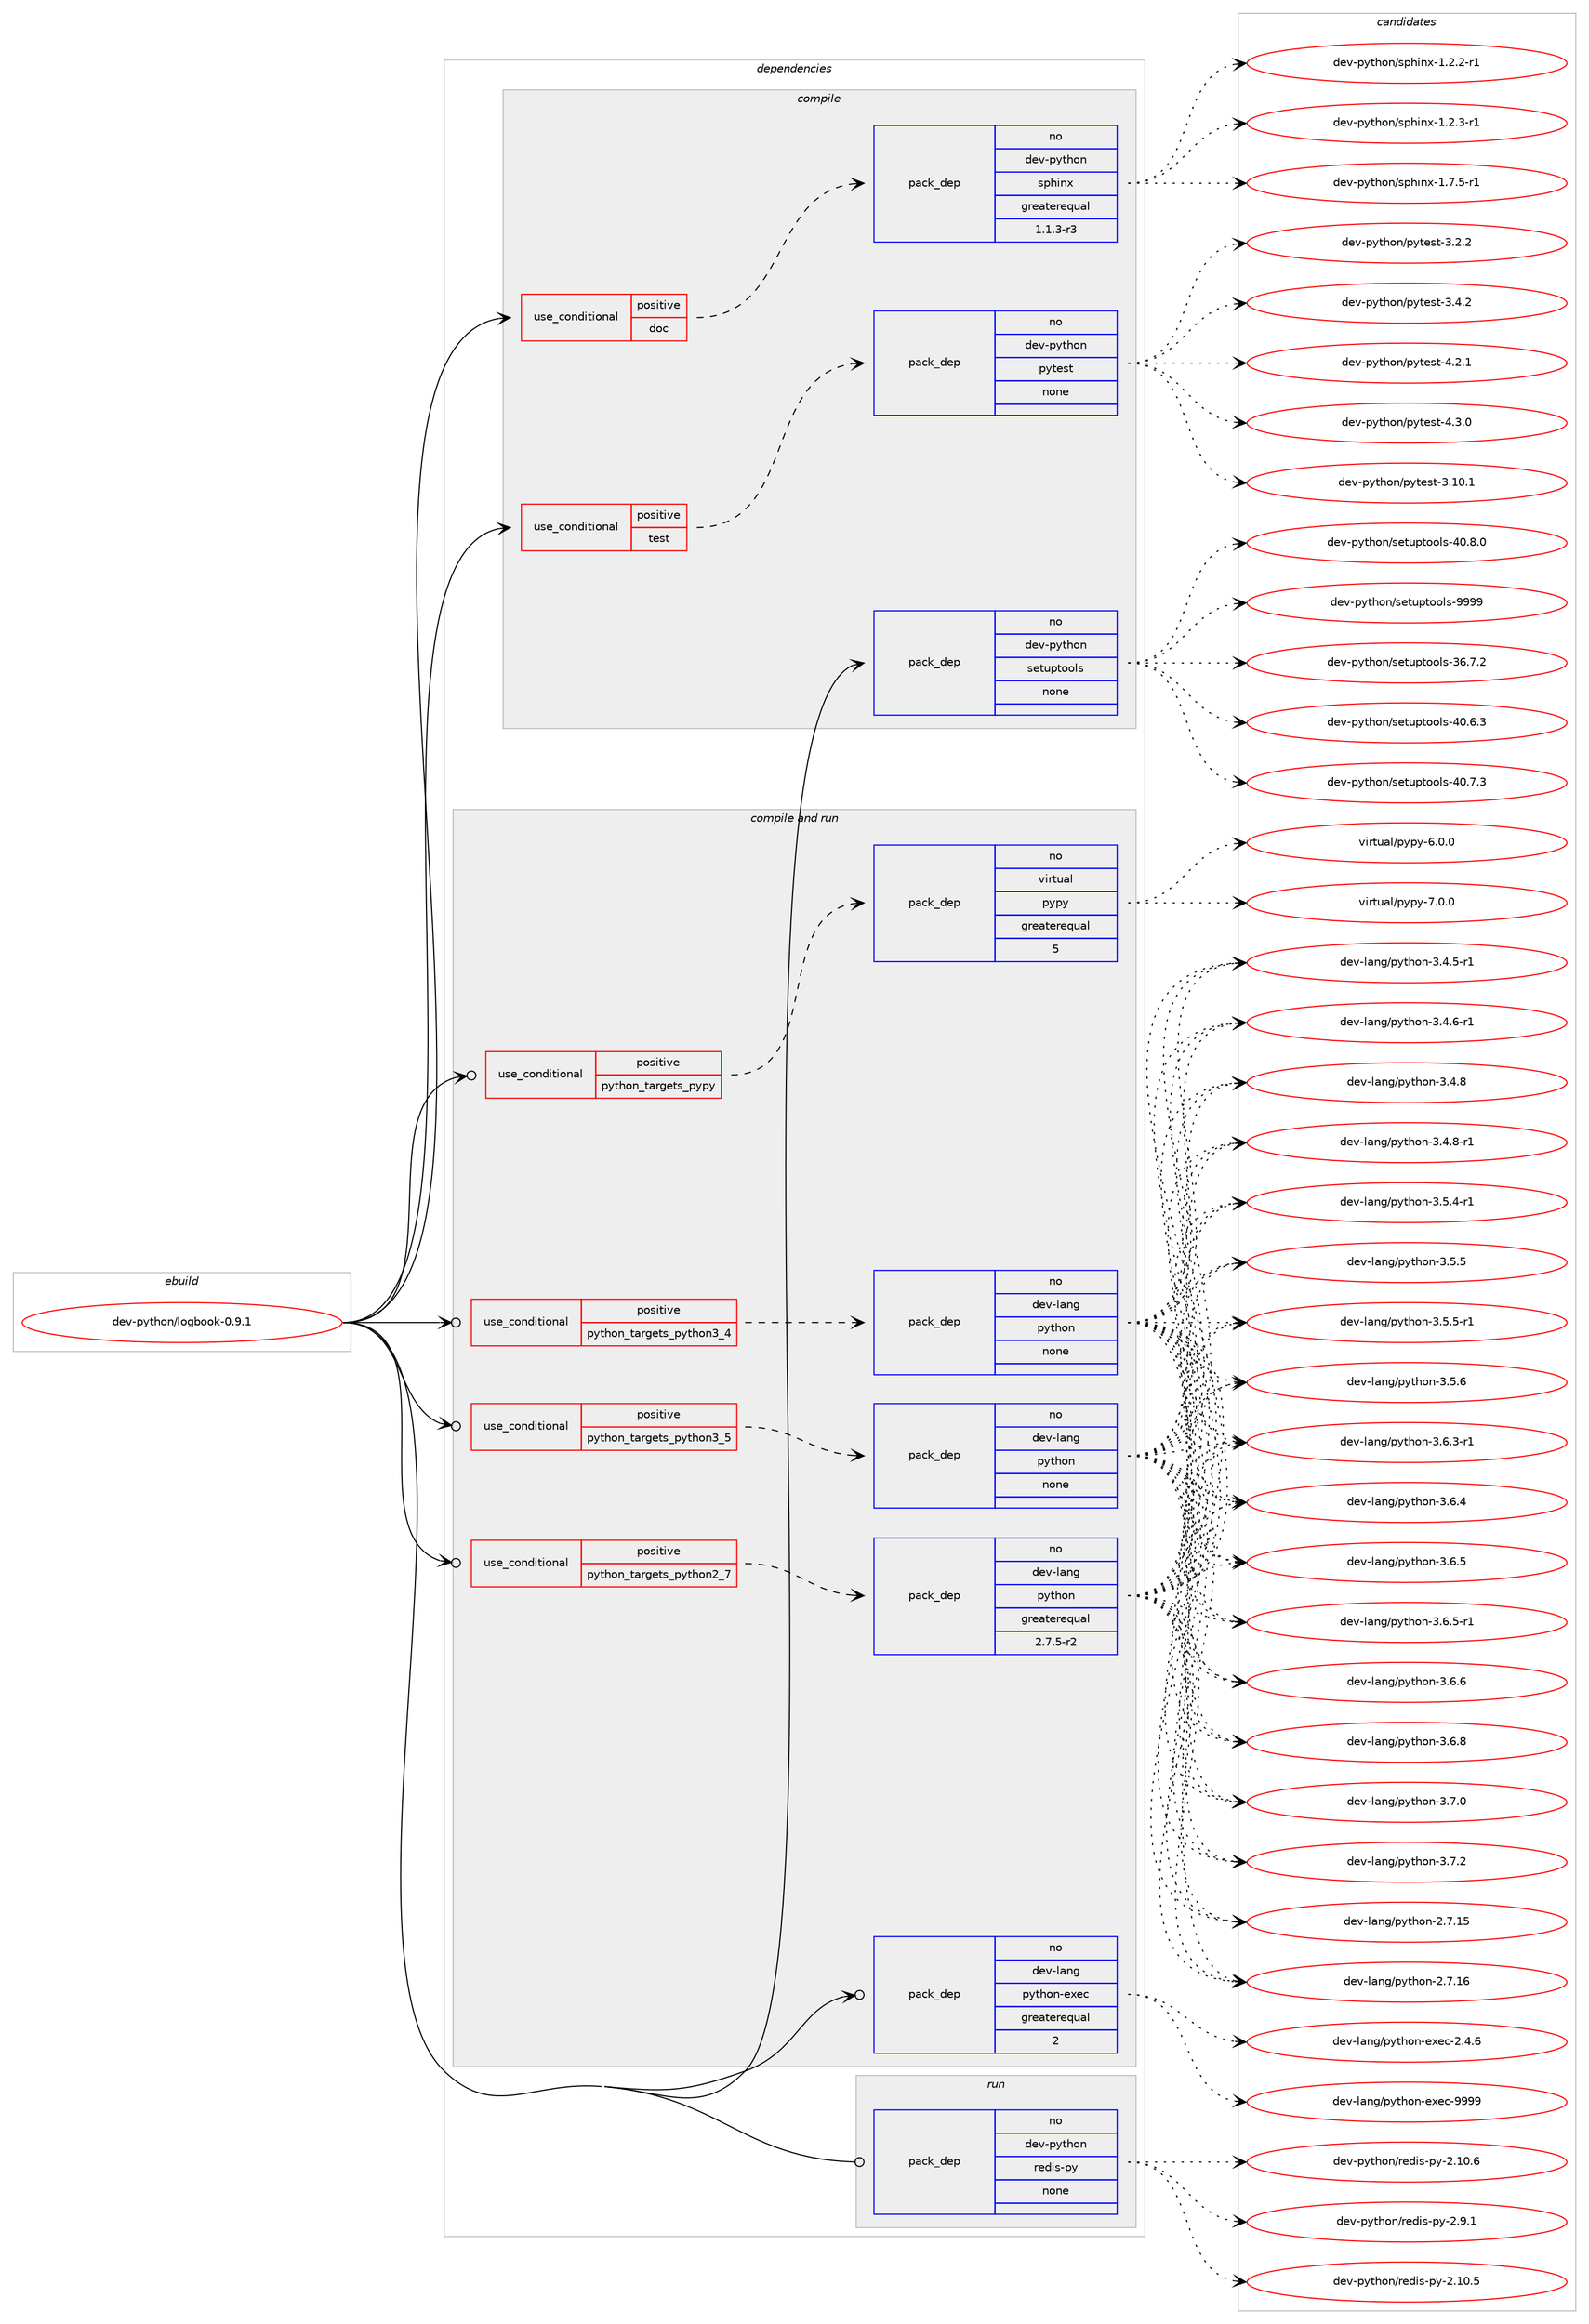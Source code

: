 digraph prolog {

# *************
# Graph options
# *************

newrank=true;
concentrate=true;
compound=true;
graph [rankdir=LR,fontname=Helvetica,fontsize=10,ranksep=1.5];#, ranksep=2.5, nodesep=0.2];
edge  [arrowhead=vee];
node  [fontname=Helvetica,fontsize=10];

# **********
# The ebuild
# **********

subgraph cluster_leftcol {
color=gray;
rank=same;
label=<<i>ebuild</i>>;
id [label="dev-python/logbook-0.9.1", color=red, width=4, href="../dev-python/logbook-0.9.1.svg"];
}

# ****************
# The dependencies
# ****************

subgraph cluster_midcol {
color=gray;
label=<<i>dependencies</i>>;
subgraph cluster_compile {
fillcolor="#eeeeee";
style=filled;
label=<<i>compile</i>>;
subgraph cond377071 {
dependency1417661 [label=<<TABLE BORDER="0" CELLBORDER="1" CELLSPACING="0" CELLPADDING="4"><TR><TD ROWSPAN="3" CELLPADDING="10">use_conditional</TD></TR><TR><TD>positive</TD></TR><TR><TD>doc</TD></TR></TABLE>>, shape=none, color=red];
subgraph pack1017317 {
dependency1417662 [label=<<TABLE BORDER="0" CELLBORDER="1" CELLSPACING="0" CELLPADDING="4" WIDTH="220"><TR><TD ROWSPAN="6" CELLPADDING="30">pack_dep</TD></TR><TR><TD WIDTH="110">no</TD></TR><TR><TD>dev-python</TD></TR><TR><TD>sphinx</TD></TR><TR><TD>greaterequal</TD></TR><TR><TD>1.1.3-r3</TD></TR></TABLE>>, shape=none, color=blue];
}
dependency1417661:e -> dependency1417662:w [weight=20,style="dashed",arrowhead="vee"];
}
id:e -> dependency1417661:w [weight=20,style="solid",arrowhead="vee"];
subgraph cond377072 {
dependency1417663 [label=<<TABLE BORDER="0" CELLBORDER="1" CELLSPACING="0" CELLPADDING="4"><TR><TD ROWSPAN="3" CELLPADDING="10">use_conditional</TD></TR><TR><TD>positive</TD></TR><TR><TD>test</TD></TR></TABLE>>, shape=none, color=red];
subgraph pack1017318 {
dependency1417664 [label=<<TABLE BORDER="0" CELLBORDER="1" CELLSPACING="0" CELLPADDING="4" WIDTH="220"><TR><TD ROWSPAN="6" CELLPADDING="30">pack_dep</TD></TR><TR><TD WIDTH="110">no</TD></TR><TR><TD>dev-python</TD></TR><TR><TD>pytest</TD></TR><TR><TD>none</TD></TR><TR><TD></TD></TR></TABLE>>, shape=none, color=blue];
}
dependency1417663:e -> dependency1417664:w [weight=20,style="dashed",arrowhead="vee"];
}
id:e -> dependency1417663:w [weight=20,style="solid",arrowhead="vee"];
subgraph pack1017319 {
dependency1417665 [label=<<TABLE BORDER="0" CELLBORDER="1" CELLSPACING="0" CELLPADDING="4" WIDTH="220"><TR><TD ROWSPAN="6" CELLPADDING="30">pack_dep</TD></TR><TR><TD WIDTH="110">no</TD></TR><TR><TD>dev-python</TD></TR><TR><TD>setuptools</TD></TR><TR><TD>none</TD></TR><TR><TD></TD></TR></TABLE>>, shape=none, color=blue];
}
id:e -> dependency1417665:w [weight=20,style="solid",arrowhead="vee"];
}
subgraph cluster_compileandrun {
fillcolor="#eeeeee";
style=filled;
label=<<i>compile and run</i>>;
subgraph cond377073 {
dependency1417666 [label=<<TABLE BORDER="0" CELLBORDER="1" CELLSPACING="0" CELLPADDING="4"><TR><TD ROWSPAN="3" CELLPADDING="10">use_conditional</TD></TR><TR><TD>positive</TD></TR><TR><TD>python_targets_pypy</TD></TR></TABLE>>, shape=none, color=red];
subgraph pack1017320 {
dependency1417667 [label=<<TABLE BORDER="0" CELLBORDER="1" CELLSPACING="0" CELLPADDING="4" WIDTH="220"><TR><TD ROWSPAN="6" CELLPADDING="30">pack_dep</TD></TR><TR><TD WIDTH="110">no</TD></TR><TR><TD>virtual</TD></TR><TR><TD>pypy</TD></TR><TR><TD>greaterequal</TD></TR><TR><TD>5</TD></TR></TABLE>>, shape=none, color=blue];
}
dependency1417666:e -> dependency1417667:w [weight=20,style="dashed",arrowhead="vee"];
}
id:e -> dependency1417666:w [weight=20,style="solid",arrowhead="odotvee"];
subgraph cond377074 {
dependency1417668 [label=<<TABLE BORDER="0" CELLBORDER="1" CELLSPACING="0" CELLPADDING="4"><TR><TD ROWSPAN="3" CELLPADDING="10">use_conditional</TD></TR><TR><TD>positive</TD></TR><TR><TD>python_targets_python2_7</TD></TR></TABLE>>, shape=none, color=red];
subgraph pack1017321 {
dependency1417669 [label=<<TABLE BORDER="0" CELLBORDER="1" CELLSPACING="0" CELLPADDING="4" WIDTH="220"><TR><TD ROWSPAN="6" CELLPADDING="30">pack_dep</TD></TR><TR><TD WIDTH="110">no</TD></TR><TR><TD>dev-lang</TD></TR><TR><TD>python</TD></TR><TR><TD>greaterequal</TD></TR><TR><TD>2.7.5-r2</TD></TR></TABLE>>, shape=none, color=blue];
}
dependency1417668:e -> dependency1417669:w [weight=20,style="dashed",arrowhead="vee"];
}
id:e -> dependency1417668:w [weight=20,style="solid",arrowhead="odotvee"];
subgraph cond377075 {
dependency1417670 [label=<<TABLE BORDER="0" CELLBORDER="1" CELLSPACING="0" CELLPADDING="4"><TR><TD ROWSPAN="3" CELLPADDING="10">use_conditional</TD></TR><TR><TD>positive</TD></TR><TR><TD>python_targets_python3_4</TD></TR></TABLE>>, shape=none, color=red];
subgraph pack1017322 {
dependency1417671 [label=<<TABLE BORDER="0" CELLBORDER="1" CELLSPACING="0" CELLPADDING="4" WIDTH="220"><TR><TD ROWSPAN="6" CELLPADDING="30">pack_dep</TD></TR><TR><TD WIDTH="110">no</TD></TR><TR><TD>dev-lang</TD></TR><TR><TD>python</TD></TR><TR><TD>none</TD></TR><TR><TD></TD></TR></TABLE>>, shape=none, color=blue];
}
dependency1417670:e -> dependency1417671:w [weight=20,style="dashed",arrowhead="vee"];
}
id:e -> dependency1417670:w [weight=20,style="solid",arrowhead="odotvee"];
subgraph cond377076 {
dependency1417672 [label=<<TABLE BORDER="0" CELLBORDER="1" CELLSPACING="0" CELLPADDING="4"><TR><TD ROWSPAN="3" CELLPADDING="10">use_conditional</TD></TR><TR><TD>positive</TD></TR><TR><TD>python_targets_python3_5</TD></TR></TABLE>>, shape=none, color=red];
subgraph pack1017323 {
dependency1417673 [label=<<TABLE BORDER="0" CELLBORDER="1" CELLSPACING="0" CELLPADDING="4" WIDTH="220"><TR><TD ROWSPAN="6" CELLPADDING="30">pack_dep</TD></TR><TR><TD WIDTH="110">no</TD></TR><TR><TD>dev-lang</TD></TR><TR><TD>python</TD></TR><TR><TD>none</TD></TR><TR><TD></TD></TR></TABLE>>, shape=none, color=blue];
}
dependency1417672:e -> dependency1417673:w [weight=20,style="dashed",arrowhead="vee"];
}
id:e -> dependency1417672:w [weight=20,style="solid",arrowhead="odotvee"];
subgraph pack1017324 {
dependency1417674 [label=<<TABLE BORDER="0" CELLBORDER="1" CELLSPACING="0" CELLPADDING="4" WIDTH="220"><TR><TD ROWSPAN="6" CELLPADDING="30">pack_dep</TD></TR><TR><TD WIDTH="110">no</TD></TR><TR><TD>dev-lang</TD></TR><TR><TD>python-exec</TD></TR><TR><TD>greaterequal</TD></TR><TR><TD>2</TD></TR></TABLE>>, shape=none, color=blue];
}
id:e -> dependency1417674:w [weight=20,style="solid",arrowhead="odotvee"];
}
subgraph cluster_run {
fillcolor="#eeeeee";
style=filled;
label=<<i>run</i>>;
subgraph pack1017325 {
dependency1417675 [label=<<TABLE BORDER="0" CELLBORDER="1" CELLSPACING="0" CELLPADDING="4" WIDTH="220"><TR><TD ROWSPAN="6" CELLPADDING="30">pack_dep</TD></TR><TR><TD WIDTH="110">no</TD></TR><TR><TD>dev-python</TD></TR><TR><TD>redis-py</TD></TR><TR><TD>none</TD></TR><TR><TD></TD></TR></TABLE>>, shape=none, color=blue];
}
id:e -> dependency1417675:w [weight=20,style="solid",arrowhead="odot"];
}
}

# **************
# The candidates
# **************

subgraph cluster_choices {
rank=same;
color=gray;
label=<<i>candidates</i>>;

subgraph choice1017317 {
color=black;
nodesep=1;
choice10010111845112121116104111110471151121041051101204549465046504511449 [label="dev-python/sphinx-1.2.2-r1", color=red, width=4,href="../dev-python/sphinx-1.2.2-r1.svg"];
choice10010111845112121116104111110471151121041051101204549465046514511449 [label="dev-python/sphinx-1.2.3-r1", color=red, width=4,href="../dev-python/sphinx-1.2.3-r1.svg"];
choice10010111845112121116104111110471151121041051101204549465546534511449 [label="dev-python/sphinx-1.7.5-r1", color=red, width=4,href="../dev-python/sphinx-1.7.5-r1.svg"];
dependency1417662:e -> choice10010111845112121116104111110471151121041051101204549465046504511449:w [style=dotted,weight="100"];
dependency1417662:e -> choice10010111845112121116104111110471151121041051101204549465046514511449:w [style=dotted,weight="100"];
dependency1417662:e -> choice10010111845112121116104111110471151121041051101204549465546534511449:w [style=dotted,weight="100"];
}
subgraph choice1017318 {
color=black;
nodesep=1;
choice100101118451121211161041111104711212111610111511645514649484649 [label="dev-python/pytest-3.10.1", color=red, width=4,href="../dev-python/pytest-3.10.1.svg"];
choice1001011184511212111610411111047112121116101115116455146504650 [label="dev-python/pytest-3.2.2", color=red, width=4,href="../dev-python/pytest-3.2.2.svg"];
choice1001011184511212111610411111047112121116101115116455146524650 [label="dev-python/pytest-3.4.2", color=red, width=4,href="../dev-python/pytest-3.4.2.svg"];
choice1001011184511212111610411111047112121116101115116455246504649 [label="dev-python/pytest-4.2.1", color=red, width=4,href="../dev-python/pytest-4.2.1.svg"];
choice1001011184511212111610411111047112121116101115116455246514648 [label="dev-python/pytest-4.3.0", color=red, width=4,href="../dev-python/pytest-4.3.0.svg"];
dependency1417664:e -> choice100101118451121211161041111104711212111610111511645514649484649:w [style=dotted,weight="100"];
dependency1417664:e -> choice1001011184511212111610411111047112121116101115116455146504650:w [style=dotted,weight="100"];
dependency1417664:e -> choice1001011184511212111610411111047112121116101115116455146524650:w [style=dotted,weight="100"];
dependency1417664:e -> choice1001011184511212111610411111047112121116101115116455246504649:w [style=dotted,weight="100"];
dependency1417664:e -> choice1001011184511212111610411111047112121116101115116455246514648:w [style=dotted,weight="100"];
}
subgraph choice1017319 {
color=black;
nodesep=1;
choice100101118451121211161041111104711510111611711211611111110811545515446554650 [label="dev-python/setuptools-36.7.2", color=red, width=4,href="../dev-python/setuptools-36.7.2.svg"];
choice100101118451121211161041111104711510111611711211611111110811545524846544651 [label="dev-python/setuptools-40.6.3", color=red, width=4,href="../dev-python/setuptools-40.6.3.svg"];
choice100101118451121211161041111104711510111611711211611111110811545524846554651 [label="dev-python/setuptools-40.7.3", color=red, width=4,href="../dev-python/setuptools-40.7.3.svg"];
choice100101118451121211161041111104711510111611711211611111110811545524846564648 [label="dev-python/setuptools-40.8.0", color=red, width=4,href="../dev-python/setuptools-40.8.0.svg"];
choice10010111845112121116104111110471151011161171121161111111081154557575757 [label="dev-python/setuptools-9999", color=red, width=4,href="../dev-python/setuptools-9999.svg"];
dependency1417665:e -> choice100101118451121211161041111104711510111611711211611111110811545515446554650:w [style=dotted,weight="100"];
dependency1417665:e -> choice100101118451121211161041111104711510111611711211611111110811545524846544651:w [style=dotted,weight="100"];
dependency1417665:e -> choice100101118451121211161041111104711510111611711211611111110811545524846554651:w [style=dotted,weight="100"];
dependency1417665:e -> choice100101118451121211161041111104711510111611711211611111110811545524846564648:w [style=dotted,weight="100"];
dependency1417665:e -> choice10010111845112121116104111110471151011161171121161111111081154557575757:w [style=dotted,weight="100"];
}
subgraph choice1017320 {
color=black;
nodesep=1;
choice1181051141161179710847112121112121455446484648 [label="virtual/pypy-6.0.0", color=red, width=4,href="../virtual/pypy-6.0.0.svg"];
choice1181051141161179710847112121112121455546484648 [label="virtual/pypy-7.0.0", color=red, width=4,href="../virtual/pypy-7.0.0.svg"];
dependency1417667:e -> choice1181051141161179710847112121112121455446484648:w [style=dotted,weight="100"];
dependency1417667:e -> choice1181051141161179710847112121112121455546484648:w [style=dotted,weight="100"];
}
subgraph choice1017321 {
color=black;
nodesep=1;
choice10010111845108971101034711212111610411111045504655464953 [label="dev-lang/python-2.7.15", color=red, width=4,href="../dev-lang/python-2.7.15.svg"];
choice10010111845108971101034711212111610411111045504655464954 [label="dev-lang/python-2.7.16", color=red, width=4,href="../dev-lang/python-2.7.16.svg"];
choice1001011184510897110103471121211161041111104551465246534511449 [label="dev-lang/python-3.4.5-r1", color=red, width=4,href="../dev-lang/python-3.4.5-r1.svg"];
choice1001011184510897110103471121211161041111104551465246544511449 [label="dev-lang/python-3.4.6-r1", color=red, width=4,href="../dev-lang/python-3.4.6-r1.svg"];
choice100101118451089711010347112121116104111110455146524656 [label="dev-lang/python-3.4.8", color=red, width=4,href="../dev-lang/python-3.4.8.svg"];
choice1001011184510897110103471121211161041111104551465246564511449 [label="dev-lang/python-3.4.8-r1", color=red, width=4,href="../dev-lang/python-3.4.8-r1.svg"];
choice1001011184510897110103471121211161041111104551465346524511449 [label="dev-lang/python-3.5.4-r1", color=red, width=4,href="../dev-lang/python-3.5.4-r1.svg"];
choice100101118451089711010347112121116104111110455146534653 [label="dev-lang/python-3.5.5", color=red, width=4,href="../dev-lang/python-3.5.5.svg"];
choice1001011184510897110103471121211161041111104551465346534511449 [label="dev-lang/python-3.5.5-r1", color=red, width=4,href="../dev-lang/python-3.5.5-r1.svg"];
choice100101118451089711010347112121116104111110455146534654 [label="dev-lang/python-3.5.6", color=red, width=4,href="../dev-lang/python-3.5.6.svg"];
choice1001011184510897110103471121211161041111104551465446514511449 [label="dev-lang/python-3.6.3-r1", color=red, width=4,href="../dev-lang/python-3.6.3-r1.svg"];
choice100101118451089711010347112121116104111110455146544652 [label="dev-lang/python-3.6.4", color=red, width=4,href="../dev-lang/python-3.6.4.svg"];
choice100101118451089711010347112121116104111110455146544653 [label="dev-lang/python-3.6.5", color=red, width=4,href="../dev-lang/python-3.6.5.svg"];
choice1001011184510897110103471121211161041111104551465446534511449 [label="dev-lang/python-3.6.5-r1", color=red, width=4,href="../dev-lang/python-3.6.5-r1.svg"];
choice100101118451089711010347112121116104111110455146544654 [label="dev-lang/python-3.6.6", color=red, width=4,href="../dev-lang/python-3.6.6.svg"];
choice100101118451089711010347112121116104111110455146544656 [label="dev-lang/python-3.6.8", color=red, width=4,href="../dev-lang/python-3.6.8.svg"];
choice100101118451089711010347112121116104111110455146554648 [label="dev-lang/python-3.7.0", color=red, width=4,href="../dev-lang/python-3.7.0.svg"];
choice100101118451089711010347112121116104111110455146554650 [label="dev-lang/python-3.7.2", color=red, width=4,href="../dev-lang/python-3.7.2.svg"];
dependency1417669:e -> choice10010111845108971101034711212111610411111045504655464953:w [style=dotted,weight="100"];
dependency1417669:e -> choice10010111845108971101034711212111610411111045504655464954:w [style=dotted,weight="100"];
dependency1417669:e -> choice1001011184510897110103471121211161041111104551465246534511449:w [style=dotted,weight="100"];
dependency1417669:e -> choice1001011184510897110103471121211161041111104551465246544511449:w [style=dotted,weight="100"];
dependency1417669:e -> choice100101118451089711010347112121116104111110455146524656:w [style=dotted,weight="100"];
dependency1417669:e -> choice1001011184510897110103471121211161041111104551465246564511449:w [style=dotted,weight="100"];
dependency1417669:e -> choice1001011184510897110103471121211161041111104551465346524511449:w [style=dotted,weight="100"];
dependency1417669:e -> choice100101118451089711010347112121116104111110455146534653:w [style=dotted,weight="100"];
dependency1417669:e -> choice1001011184510897110103471121211161041111104551465346534511449:w [style=dotted,weight="100"];
dependency1417669:e -> choice100101118451089711010347112121116104111110455146534654:w [style=dotted,weight="100"];
dependency1417669:e -> choice1001011184510897110103471121211161041111104551465446514511449:w [style=dotted,weight="100"];
dependency1417669:e -> choice100101118451089711010347112121116104111110455146544652:w [style=dotted,weight="100"];
dependency1417669:e -> choice100101118451089711010347112121116104111110455146544653:w [style=dotted,weight="100"];
dependency1417669:e -> choice1001011184510897110103471121211161041111104551465446534511449:w [style=dotted,weight="100"];
dependency1417669:e -> choice100101118451089711010347112121116104111110455146544654:w [style=dotted,weight="100"];
dependency1417669:e -> choice100101118451089711010347112121116104111110455146544656:w [style=dotted,weight="100"];
dependency1417669:e -> choice100101118451089711010347112121116104111110455146554648:w [style=dotted,weight="100"];
dependency1417669:e -> choice100101118451089711010347112121116104111110455146554650:w [style=dotted,weight="100"];
}
subgraph choice1017322 {
color=black;
nodesep=1;
choice10010111845108971101034711212111610411111045504655464953 [label="dev-lang/python-2.7.15", color=red, width=4,href="../dev-lang/python-2.7.15.svg"];
choice10010111845108971101034711212111610411111045504655464954 [label="dev-lang/python-2.7.16", color=red, width=4,href="../dev-lang/python-2.7.16.svg"];
choice1001011184510897110103471121211161041111104551465246534511449 [label="dev-lang/python-3.4.5-r1", color=red, width=4,href="../dev-lang/python-3.4.5-r1.svg"];
choice1001011184510897110103471121211161041111104551465246544511449 [label="dev-lang/python-3.4.6-r1", color=red, width=4,href="../dev-lang/python-3.4.6-r1.svg"];
choice100101118451089711010347112121116104111110455146524656 [label="dev-lang/python-3.4.8", color=red, width=4,href="../dev-lang/python-3.4.8.svg"];
choice1001011184510897110103471121211161041111104551465246564511449 [label="dev-lang/python-3.4.8-r1", color=red, width=4,href="../dev-lang/python-3.4.8-r1.svg"];
choice1001011184510897110103471121211161041111104551465346524511449 [label="dev-lang/python-3.5.4-r1", color=red, width=4,href="../dev-lang/python-3.5.4-r1.svg"];
choice100101118451089711010347112121116104111110455146534653 [label="dev-lang/python-3.5.5", color=red, width=4,href="../dev-lang/python-3.5.5.svg"];
choice1001011184510897110103471121211161041111104551465346534511449 [label="dev-lang/python-3.5.5-r1", color=red, width=4,href="../dev-lang/python-3.5.5-r1.svg"];
choice100101118451089711010347112121116104111110455146534654 [label="dev-lang/python-3.5.6", color=red, width=4,href="../dev-lang/python-3.5.6.svg"];
choice1001011184510897110103471121211161041111104551465446514511449 [label="dev-lang/python-3.6.3-r1", color=red, width=4,href="../dev-lang/python-3.6.3-r1.svg"];
choice100101118451089711010347112121116104111110455146544652 [label="dev-lang/python-3.6.4", color=red, width=4,href="../dev-lang/python-3.6.4.svg"];
choice100101118451089711010347112121116104111110455146544653 [label="dev-lang/python-3.6.5", color=red, width=4,href="../dev-lang/python-3.6.5.svg"];
choice1001011184510897110103471121211161041111104551465446534511449 [label="dev-lang/python-3.6.5-r1", color=red, width=4,href="../dev-lang/python-3.6.5-r1.svg"];
choice100101118451089711010347112121116104111110455146544654 [label="dev-lang/python-3.6.6", color=red, width=4,href="../dev-lang/python-3.6.6.svg"];
choice100101118451089711010347112121116104111110455146544656 [label="dev-lang/python-3.6.8", color=red, width=4,href="../dev-lang/python-3.6.8.svg"];
choice100101118451089711010347112121116104111110455146554648 [label="dev-lang/python-3.7.0", color=red, width=4,href="../dev-lang/python-3.7.0.svg"];
choice100101118451089711010347112121116104111110455146554650 [label="dev-lang/python-3.7.2", color=red, width=4,href="../dev-lang/python-3.7.2.svg"];
dependency1417671:e -> choice10010111845108971101034711212111610411111045504655464953:w [style=dotted,weight="100"];
dependency1417671:e -> choice10010111845108971101034711212111610411111045504655464954:w [style=dotted,weight="100"];
dependency1417671:e -> choice1001011184510897110103471121211161041111104551465246534511449:w [style=dotted,weight="100"];
dependency1417671:e -> choice1001011184510897110103471121211161041111104551465246544511449:w [style=dotted,weight="100"];
dependency1417671:e -> choice100101118451089711010347112121116104111110455146524656:w [style=dotted,weight="100"];
dependency1417671:e -> choice1001011184510897110103471121211161041111104551465246564511449:w [style=dotted,weight="100"];
dependency1417671:e -> choice1001011184510897110103471121211161041111104551465346524511449:w [style=dotted,weight="100"];
dependency1417671:e -> choice100101118451089711010347112121116104111110455146534653:w [style=dotted,weight="100"];
dependency1417671:e -> choice1001011184510897110103471121211161041111104551465346534511449:w [style=dotted,weight="100"];
dependency1417671:e -> choice100101118451089711010347112121116104111110455146534654:w [style=dotted,weight="100"];
dependency1417671:e -> choice1001011184510897110103471121211161041111104551465446514511449:w [style=dotted,weight="100"];
dependency1417671:e -> choice100101118451089711010347112121116104111110455146544652:w [style=dotted,weight="100"];
dependency1417671:e -> choice100101118451089711010347112121116104111110455146544653:w [style=dotted,weight="100"];
dependency1417671:e -> choice1001011184510897110103471121211161041111104551465446534511449:w [style=dotted,weight="100"];
dependency1417671:e -> choice100101118451089711010347112121116104111110455146544654:w [style=dotted,weight="100"];
dependency1417671:e -> choice100101118451089711010347112121116104111110455146544656:w [style=dotted,weight="100"];
dependency1417671:e -> choice100101118451089711010347112121116104111110455146554648:w [style=dotted,weight="100"];
dependency1417671:e -> choice100101118451089711010347112121116104111110455146554650:w [style=dotted,weight="100"];
}
subgraph choice1017323 {
color=black;
nodesep=1;
choice10010111845108971101034711212111610411111045504655464953 [label="dev-lang/python-2.7.15", color=red, width=4,href="../dev-lang/python-2.7.15.svg"];
choice10010111845108971101034711212111610411111045504655464954 [label="dev-lang/python-2.7.16", color=red, width=4,href="../dev-lang/python-2.7.16.svg"];
choice1001011184510897110103471121211161041111104551465246534511449 [label="dev-lang/python-3.4.5-r1", color=red, width=4,href="../dev-lang/python-3.4.5-r1.svg"];
choice1001011184510897110103471121211161041111104551465246544511449 [label="dev-lang/python-3.4.6-r1", color=red, width=4,href="../dev-lang/python-3.4.6-r1.svg"];
choice100101118451089711010347112121116104111110455146524656 [label="dev-lang/python-3.4.8", color=red, width=4,href="../dev-lang/python-3.4.8.svg"];
choice1001011184510897110103471121211161041111104551465246564511449 [label="dev-lang/python-3.4.8-r1", color=red, width=4,href="../dev-lang/python-3.4.8-r1.svg"];
choice1001011184510897110103471121211161041111104551465346524511449 [label="dev-lang/python-3.5.4-r1", color=red, width=4,href="../dev-lang/python-3.5.4-r1.svg"];
choice100101118451089711010347112121116104111110455146534653 [label="dev-lang/python-3.5.5", color=red, width=4,href="../dev-lang/python-3.5.5.svg"];
choice1001011184510897110103471121211161041111104551465346534511449 [label="dev-lang/python-3.5.5-r1", color=red, width=4,href="../dev-lang/python-3.5.5-r1.svg"];
choice100101118451089711010347112121116104111110455146534654 [label="dev-lang/python-3.5.6", color=red, width=4,href="../dev-lang/python-3.5.6.svg"];
choice1001011184510897110103471121211161041111104551465446514511449 [label="dev-lang/python-3.6.3-r1", color=red, width=4,href="../dev-lang/python-3.6.3-r1.svg"];
choice100101118451089711010347112121116104111110455146544652 [label="dev-lang/python-3.6.4", color=red, width=4,href="../dev-lang/python-3.6.4.svg"];
choice100101118451089711010347112121116104111110455146544653 [label="dev-lang/python-3.6.5", color=red, width=4,href="../dev-lang/python-3.6.5.svg"];
choice1001011184510897110103471121211161041111104551465446534511449 [label="dev-lang/python-3.6.5-r1", color=red, width=4,href="../dev-lang/python-3.6.5-r1.svg"];
choice100101118451089711010347112121116104111110455146544654 [label="dev-lang/python-3.6.6", color=red, width=4,href="../dev-lang/python-3.6.6.svg"];
choice100101118451089711010347112121116104111110455146544656 [label="dev-lang/python-3.6.8", color=red, width=4,href="../dev-lang/python-3.6.8.svg"];
choice100101118451089711010347112121116104111110455146554648 [label="dev-lang/python-3.7.0", color=red, width=4,href="../dev-lang/python-3.7.0.svg"];
choice100101118451089711010347112121116104111110455146554650 [label="dev-lang/python-3.7.2", color=red, width=4,href="../dev-lang/python-3.7.2.svg"];
dependency1417673:e -> choice10010111845108971101034711212111610411111045504655464953:w [style=dotted,weight="100"];
dependency1417673:e -> choice10010111845108971101034711212111610411111045504655464954:w [style=dotted,weight="100"];
dependency1417673:e -> choice1001011184510897110103471121211161041111104551465246534511449:w [style=dotted,weight="100"];
dependency1417673:e -> choice1001011184510897110103471121211161041111104551465246544511449:w [style=dotted,weight="100"];
dependency1417673:e -> choice100101118451089711010347112121116104111110455146524656:w [style=dotted,weight="100"];
dependency1417673:e -> choice1001011184510897110103471121211161041111104551465246564511449:w [style=dotted,weight="100"];
dependency1417673:e -> choice1001011184510897110103471121211161041111104551465346524511449:w [style=dotted,weight="100"];
dependency1417673:e -> choice100101118451089711010347112121116104111110455146534653:w [style=dotted,weight="100"];
dependency1417673:e -> choice1001011184510897110103471121211161041111104551465346534511449:w [style=dotted,weight="100"];
dependency1417673:e -> choice100101118451089711010347112121116104111110455146534654:w [style=dotted,weight="100"];
dependency1417673:e -> choice1001011184510897110103471121211161041111104551465446514511449:w [style=dotted,weight="100"];
dependency1417673:e -> choice100101118451089711010347112121116104111110455146544652:w [style=dotted,weight="100"];
dependency1417673:e -> choice100101118451089711010347112121116104111110455146544653:w [style=dotted,weight="100"];
dependency1417673:e -> choice1001011184510897110103471121211161041111104551465446534511449:w [style=dotted,weight="100"];
dependency1417673:e -> choice100101118451089711010347112121116104111110455146544654:w [style=dotted,weight="100"];
dependency1417673:e -> choice100101118451089711010347112121116104111110455146544656:w [style=dotted,weight="100"];
dependency1417673:e -> choice100101118451089711010347112121116104111110455146554648:w [style=dotted,weight="100"];
dependency1417673:e -> choice100101118451089711010347112121116104111110455146554650:w [style=dotted,weight="100"];
}
subgraph choice1017324 {
color=black;
nodesep=1;
choice1001011184510897110103471121211161041111104510112010199455046524654 [label="dev-lang/python-exec-2.4.6", color=red, width=4,href="../dev-lang/python-exec-2.4.6.svg"];
choice10010111845108971101034711212111610411111045101120101994557575757 [label="dev-lang/python-exec-9999", color=red, width=4,href="../dev-lang/python-exec-9999.svg"];
dependency1417674:e -> choice1001011184510897110103471121211161041111104510112010199455046524654:w [style=dotted,weight="100"];
dependency1417674:e -> choice10010111845108971101034711212111610411111045101120101994557575757:w [style=dotted,weight="100"];
}
subgraph choice1017325 {
color=black;
nodesep=1;
choice10010111845112121116104111110471141011001051154511212145504649484653 [label="dev-python/redis-py-2.10.5", color=red, width=4,href="../dev-python/redis-py-2.10.5.svg"];
choice10010111845112121116104111110471141011001051154511212145504649484654 [label="dev-python/redis-py-2.10.6", color=red, width=4,href="../dev-python/redis-py-2.10.6.svg"];
choice100101118451121211161041111104711410110010511545112121455046574649 [label="dev-python/redis-py-2.9.1", color=red, width=4,href="../dev-python/redis-py-2.9.1.svg"];
dependency1417675:e -> choice10010111845112121116104111110471141011001051154511212145504649484653:w [style=dotted,weight="100"];
dependency1417675:e -> choice10010111845112121116104111110471141011001051154511212145504649484654:w [style=dotted,weight="100"];
dependency1417675:e -> choice100101118451121211161041111104711410110010511545112121455046574649:w [style=dotted,weight="100"];
}
}

}
